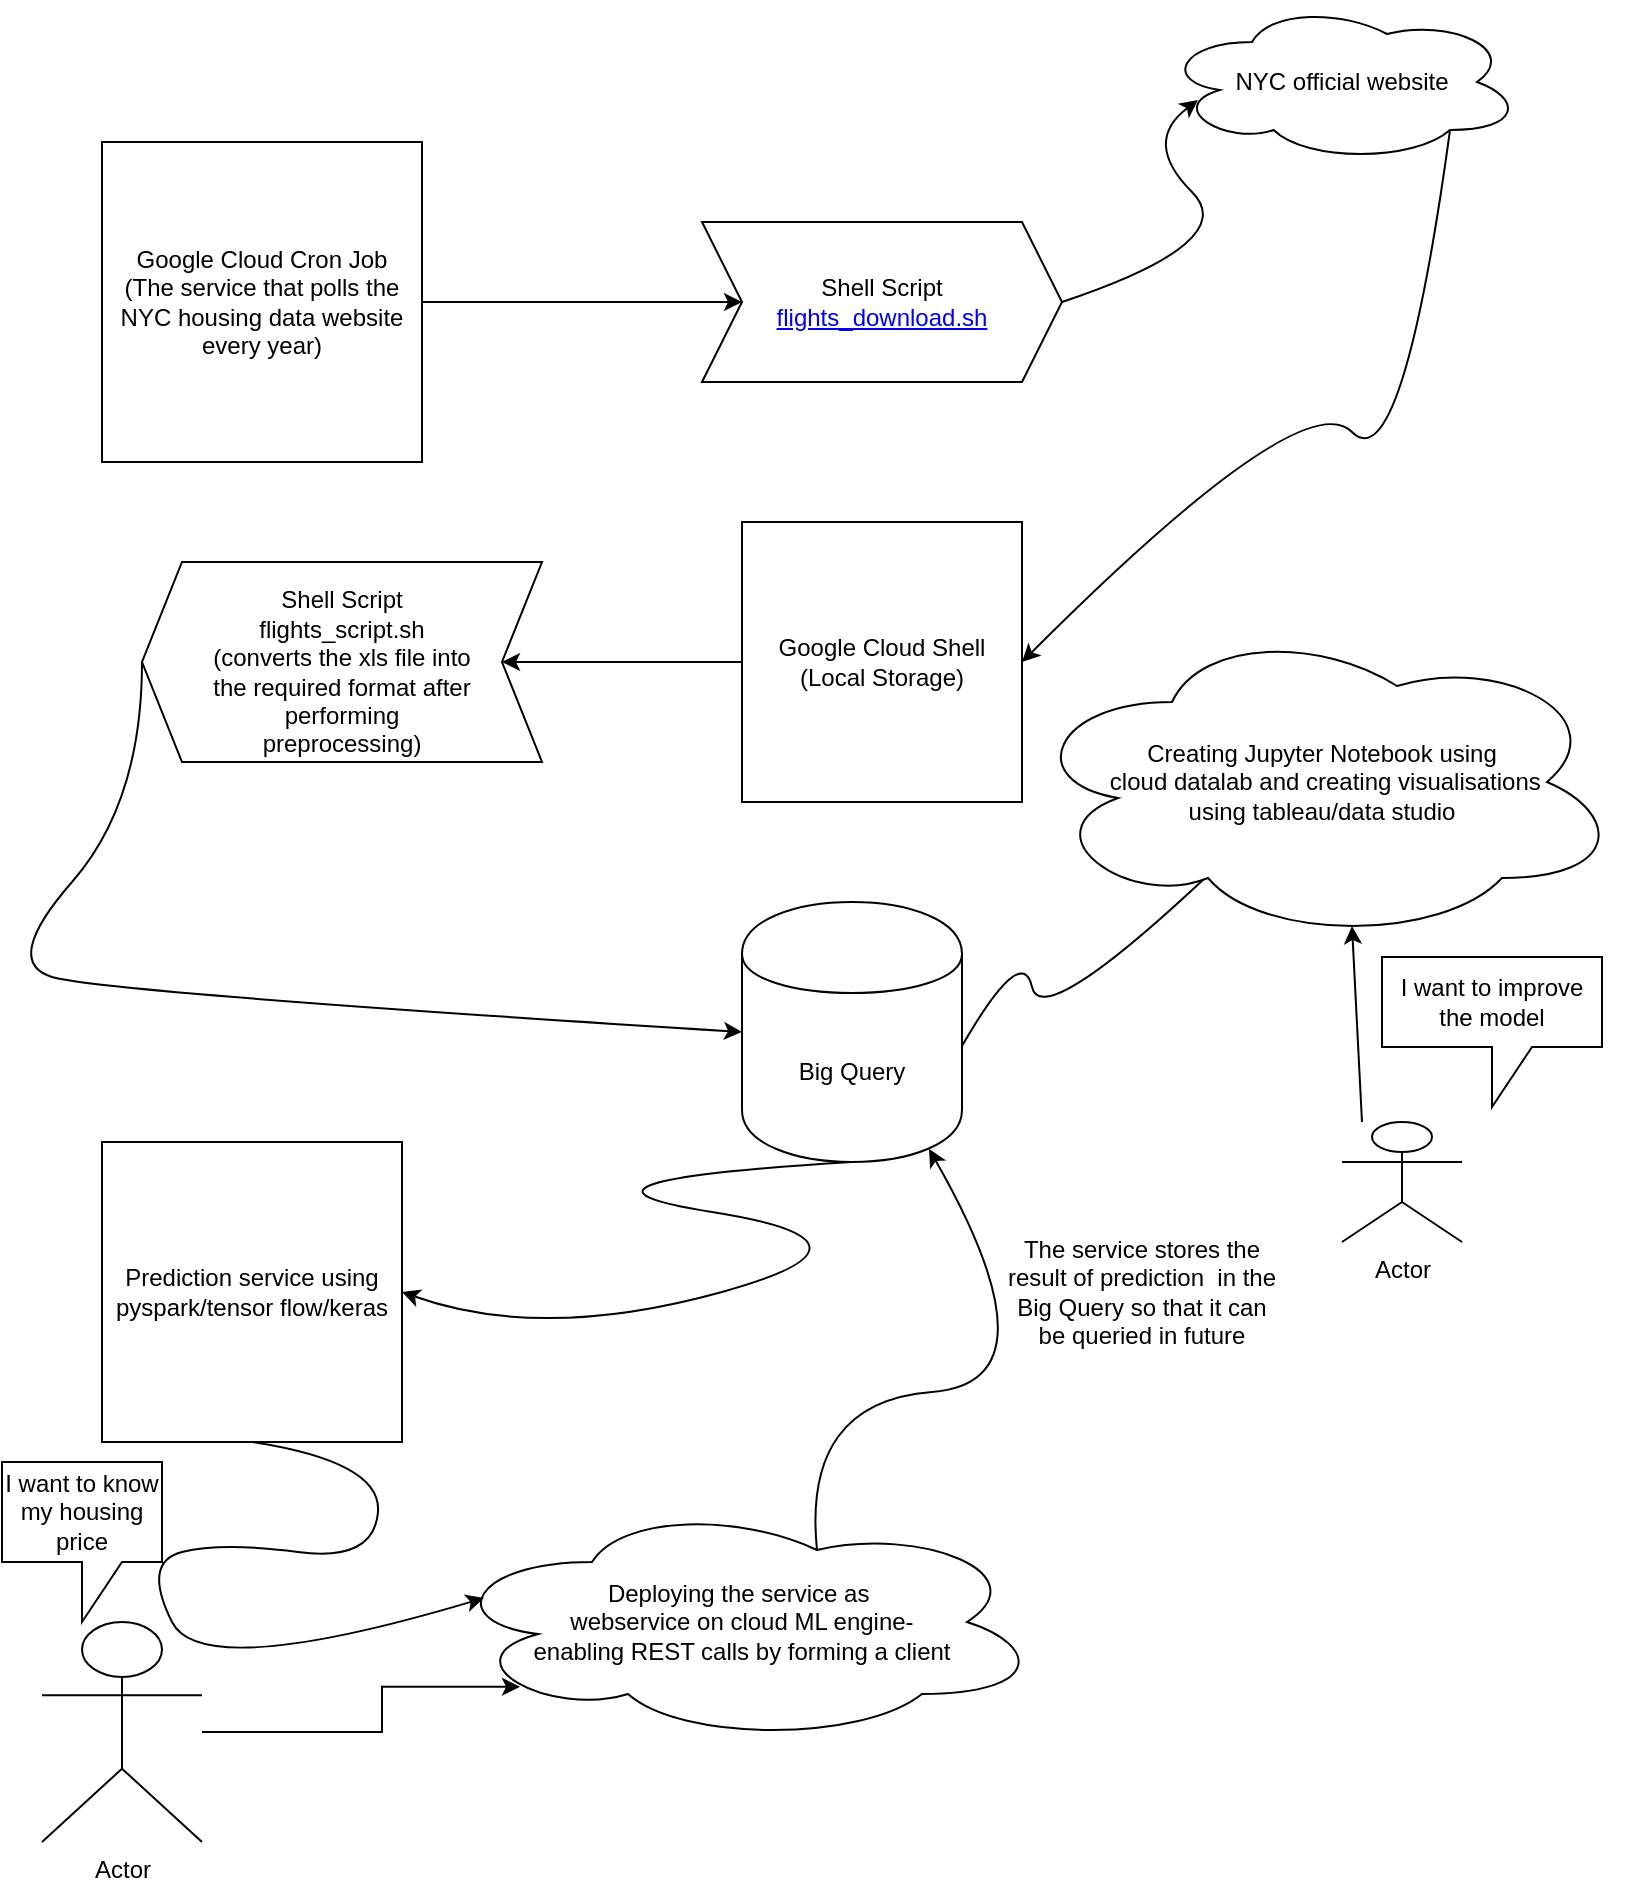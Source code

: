 <mxfile version="10.6.6" type="github"><diagram id="lWnImzt2p8B9ARcxSW6N" name="Page-1"><mxGraphModel dx="840" dy="484" grid="1" gridSize="10" guides="1" tooltips="1" connect="1" arrows="1" fold="1" page="1" pageScale="1" pageWidth="850" pageHeight="1100" math="0" shadow="0"><root><mxCell id="0"/><mxCell id="1" parent="0"/><mxCell id="V-cLaF0WioIBgM9siUaX-1" value="Google Cloud Cron Job&lt;br&gt;(The service that polls the NYC housing data website every year)&lt;br&gt;" style="whiteSpace=wrap;html=1;aspect=fixed;" vertex="1" parent="1"><mxGeometry x="70" y="200" width="160" height="160" as="geometry"/></mxCell><mxCell id="V-cLaF0WioIBgM9siUaX-2" value="NYC official website" style="ellipse;shape=cloud;whiteSpace=wrap;html=1;" vertex="1" parent="1"><mxGeometry x="600" y="130" width="180" height="80" as="geometry"/></mxCell><mxCell id="V-cLaF0WioIBgM9siUaX-3" value="Shell Script&lt;br&gt;&lt;a title=&quot;flights_download.sh&quot; id=&quot;86bccb0c7e9c7861c8258ea7d9612eca-e9b2b91bde86dd27113c7d520f0ccf7a326fd828&quot; href=&quot;https://github.com/Batman024/Brooklyn-Home-Price-Predictor/blob/master/flights_download.sh&quot;&gt;flights_download.sh&lt;/a&gt;&lt;br&gt;" style="shape=step;perimeter=stepPerimeter;whiteSpace=wrap;html=1;fixedSize=1;" vertex="1" parent="1"><mxGeometry x="370" y="240" width="180" height="80" as="geometry"/></mxCell><mxCell id="V-cLaF0WioIBgM9siUaX-4" value="" style="endArrow=classic;html=1;exitX=1;exitY=0.5;exitDx=0;exitDy=0;" edge="1" parent="1" source="V-cLaF0WioIBgM9siUaX-1" target="V-cLaF0WioIBgM9siUaX-3"><mxGeometry width="50" height="50" relative="1" as="geometry"><mxPoint x="70" y="420" as="sourcePoint"/><mxPoint x="120" y="370" as="targetPoint"/><Array as="points"/></mxGeometry></mxCell><mxCell id="V-cLaF0WioIBgM9siUaX-5" value="" style="curved=1;endArrow=classic;html=1;entryX=0.1;entryY=0.613;entryDx=0;entryDy=0;entryPerimeter=0;exitX=1;exitY=0.5;exitDx=0;exitDy=0;" edge="1" parent="1" source="V-cLaF0WioIBgM9siUaX-3" target="V-cLaF0WioIBgM9siUaX-2"><mxGeometry width="50" height="50" relative="1" as="geometry"><mxPoint x="560" y="280" as="sourcePoint"/><mxPoint x="640" y="200" as="targetPoint"/><Array as="points"><mxPoint x="640" y="250"/><mxPoint x="590" y="200"/></Array></mxGeometry></mxCell><mxCell id="V-cLaF0WioIBgM9siUaX-6" value="Google Cloud Shell&lt;br&gt;(Local Storage)&lt;br&gt;" style="whiteSpace=wrap;html=1;aspect=fixed;" vertex="1" parent="1"><mxGeometry x="390" y="390" width="140" height="140" as="geometry"/></mxCell><mxCell id="V-cLaF0WioIBgM9siUaX-9" value="" style="curved=1;endArrow=classic;html=1;exitX=0.8;exitY=0.8;exitDx=0;exitDy=0;exitPerimeter=0;entryX=1;entryY=0.5;entryDx=0;entryDy=0;" edge="1" parent="1" source="V-cLaF0WioIBgM9siUaX-2" target="V-cLaF0WioIBgM9siUaX-6"><mxGeometry width="50" height="50" relative="1" as="geometry"><mxPoint x="670" y="370" as="sourcePoint"/><mxPoint x="610" y="420" as="targetPoint"/><Array as="points"><mxPoint x="720" y="370"/><mxPoint x="670" y="320"/></Array></mxGeometry></mxCell><mxCell id="V-cLaF0WioIBgM9siUaX-10" value="" style="endArrow=classic;html=1;exitX=0;exitY=0.5;exitDx=0;exitDy=0;" edge="1" parent="1" source="V-cLaF0WioIBgM9siUaX-6" target="V-cLaF0WioIBgM9siUaX-11"><mxGeometry width="50" height="50" relative="1" as="geometry"><mxPoint x="70" y="600" as="sourcePoint"/><mxPoint x="320" y="460" as="targetPoint"/></mxGeometry></mxCell><mxCell id="V-cLaF0WioIBgM9siUaX-11" value="" style="shape=step;perimeter=stepPerimeter;whiteSpace=wrap;html=1;fixedSize=1;rotation=180;" vertex="1" parent="1"><mxGeometry x="90" y="410" width="200" height="100" as="geometry"/></mxCell><mxCell id="V-cLaF0WioIBgM9siUaX-14" value="Shell Script&lt;br&gt;flights_script.sh&lt;br&gt;(converts the xls file into the required format after performing preprocessing)&lt;br&gt;" style="text;html=1;strokeColor=none;fillColor=none;align=center;verticalAlign=middle;whiteSpace=wrap;rounded=0;" vertex="1" parent="1"><mxGeometry x="120" y="420" width="140" height="90" as="geometry"/></mxCell><mxCell id="V-cLaF0WioIBgM9siUaX-17" value="Big Query" style="shape=cylinder;whiteSpace=wrap;html=1;boundedLbl=1;backgroundOutline=1;" vertex="1" parent="1"><mxGeometry x="390" y="580" width="110" height="130" as="geometry"/></mxCell><mxCell id="V-cLaF0WioIBgM9siUaX-18" value="" style="curved=1;endArrow=classic;html=1;entryX=0;entryY=0.5;entryDx=0;entryDy=0;exitX=1;exitY=0.5;exitDx=0;exitDy=0;" edge="1" parent="1" source="V-cLaF0WioIBgM9siUaX-11" target="V-cLaF0WioIBgM9siUaX-17"><mxGeometry width="50" height="50" relative="1" as="geometry"><mxPoint x="40" y="590" as="sourcePoint"/><mxPoint x="120" y="625" as="targetPoint"/><Array as="points"><mxPoint x="90" y="530"/><mxPoint x="20" y="610"/><mxPoint x="70" y="625"/></Array></mxGeometry></mxCell><mxCell id="V-cLaF0WioIBgM9siUaX-20" value="" style="curved=1;endArrow=classic;html=1;exitX=0.5;exitY=1;exitDx=0;exitDy=0;entryX=1;entryY=0.5;entryDx=0;entryDy=0;" edge="1" parent="1" source="V-cLaF0WioIBgM9siUaX-17" target="V-cLaF0WioIBgM9siUaX-21"><mxGeometry width="50" height="50" relative="1" as="geometry"><mxPoint x="150" y="880" as="sourcePoint"/><mxPoint x="210" y="820" as="targetPoint"/><Array as="points"><mxPoint x="280" y="720"/><mxPoint x="470" y="750"/><mxPoint x="290" y="800"/></Array></mxGeometry></mxCell><mxCell id="V-cLaF0WioIBgM9siUaX-21" value="Prediction service using pyspark/tensor flow/keras&lt;br&gt;" style="whiteSpace=wrap;html=1;aspect=fixed;" vertex="1" parent="1"><mxGeometry x="70" y="700" width="150" height="150" as="geometry"/></mxCell><mxCell id="V-cLaF0WioIBgM9siUaX-22" value="Deploying the service as&amp;nbsp;&lt;br&gt;webservice on cloud ML engine-&lt;br&gt;enabling REST calls by forming a client&lt;br&gt;" style="ellipse;shape=cloud;whiteSpace=wrap;html=1;" vertex="1" parent="1"><mxGeometry x="240" y="880" width="300" height="120" as="geometry"/></mxCell><mxCell id="V-cLaF0WioIBgM9siUaX-25" value="" style="curved=1;endArrow=classic;html=1;entryX=0.07;entryY=0.4;entryDx=0;entryDy=0;entryPerimeter=0;exitX=0.5;exitY=1;exitDx=0;exitDy=0;" edge="1" parent="1" source="V-cLaF0WioIBgM9siUaX-21" target="V-cLaF0WioIBgM9siUaX-22"><mxGeometry width="50" height="50" relative="1" as="geometry"><mxPoint x="40" y="940" as="sourcePoint"/><mxPoint x="140" y="910" as="targetPoint"/><Array as="points"><mxPoint x="210" y="860"/><mxPoint x="206" y="910"/><mxPoint x="130" y="900"/><mxPoint x="90" y="910"/><mxPoint x="120" y="970"/></Array></mxGeometry></mxCell><mxCell id="V-cLaF0WioIBgM9siUaX-32" style="edgeStyle=orthogonalEdgeStyle;rounded=0;orthogonalLoop=1;jettySize=auto;html=1;entryX=0.13;entryY=0.77;entryDx=0;entryDy=0;entryPerimeter=0;" edge="1" parent="1" source="V-cLaF0WioIBgM9siUaX-26" target="V-cLaF0WioIBgM9siUaX-22"><mxGeometry relative="1" as="geometry"><Array as="points"><mxPoint x="210" y="995"/><mxPoint x="210" y="972"/></Array></mxGeometry></mxCell><mxCell id="V-cLaF0WioIBgM9siUaX-26" value="Actor" style="shape=umlActor;verticalLabelPosition=bottom;labelBackgroundColor=#ffffff;verticalAlign=top;html=1;outlineConnect=0;" vertex="1" parent="1"><mxGeometry x="40" y="940" width="80" height="110" as="geometry"/></mxCell><mxCell id="V-cLaF0WioIBgM9siUaX-40" value="" style="curved=1;endArrow=classic;html=1;exitX=0.625;exitY=0.2;exitDx=0;exitDy=0;exitPerimeter=0;entryX=0.85;entryY=0.95;entryDx=0;entryDy=0;entryPerimeter=0;" edge="1" parent="1" source="V-cLaF0WioIBgM9siUaX-22" target="V-cLaF0WioIBgM9siUaX-17"><mxGeometry width="50" height="50" relative="1" as="geometry"><mxPoint x="550" y="870" as="sourcePoint"/><mxPoint x="600" y="820" as="targetPoint"/><Array as="points"><mxPoint x="420" y="830"/><mxPoint x="550" y="820"/></Array></mxGeometry></mxCell><mxCell id="V-cLaF0WioIBgM9siUaX-41" value="I want to know my housing price" style="shape=callout;whiteSpace=wrap;html=1;perimeter=calloutPerimeter;" vertex="1" parent="1"><mxGeometry x="20" y="860" width="80" height="80" as="geometry"/></mxCell><mxCell id="V-cLaF0WioIBgM9siUaX-43" value="The service stores the result of prediction&amp;nbsp; in the Big Query so that it can be queried in future" style="text;html=1;strokeColor=none;fillColor=none;align=center;verticalAlign=middle;whiteSpace=wrap;rounded=0;" vertex="1" parent="1"><mxGeometry x="520" y="710" width="140" height="130" as="geometry"/></mxCell><mxCell id="V-cLaF0WioIBgM9siUaX-44" value="" style="curved=1;endArrow=classic;html=1;exitX=1;exitY=0.554;exitDx=0;exitDy=0;exitPerimeter=0;" edge="1" parent="1" source="V-cLaF0WioIBgM9siUaX-17"><mxGeometry width="50" height="50" relative="1" as="geometry"><mxPoint x="540" y="695" as="sourcePoint"/><mxPoint x="630" y="560" as="targetPoint"/><Array as="points"><mxPoint x="530" y="600"/><mxPoint x="540" y="645"/></Array></mxGeometry></mxCell><mxCell id="V-cLaF0WioIBgM9siUaX-45" value="Creating Jupyter Notebook using&lt;br&gt;&amp;nbsp;cloud datalab and creating visualisations &lt;br&gt;using tableau/data studio" style="ellipse;shape=cloud;whiteSpace=wrap;html=1;" vertex="1" parent="1"><mxGeometry x="530" y="440" width="300" height="160" as="geometry"/></mxCell><mxCell id="V-cLaF0WioIBgM9siUaX-46" value="Actor" style="shape=umlActor;verticalLabelPosition=bottom;labelBackgroundColor=#ffffff;verticalAlign=top;html=1;outlineConnect=0;" vertex="1" parent="1"><mxGeometry x="690" y="690" width="60" height="60" as="geometry"/></mxCell><mxCell id="V-cLaF0WioIBgM9siUaX-49" value="I want to improve the model" style="shape=callout;whiteSpace=wrap;html=1;perimeter=calloutPerimeter;" vertex="1" parent="1"><mxGeometry x="710" y="607.5" width="110" height="75" as="geometry"/></mxCell><mxCell id="V-cLaF0WioIBgM9siUaX-51" value="" style="endArrow=classic;html=1;entryX=0.55;entryY=0.95;entryDx=0;entryDy=0;entryPerimeter=0;" edge="1" parent="1" target="V-cLaF0WioIBgM9siUaX-45"><mxGeometry width="50" height="50" relative="1" as="geometry"><mxPoint x="700" y="690" as="sourcePoint"/><mxPoint x="685" y="618" as="targetPoint"/></mxGeometry></mxCell></root></mxGraphModel></diagram></mxfile>
